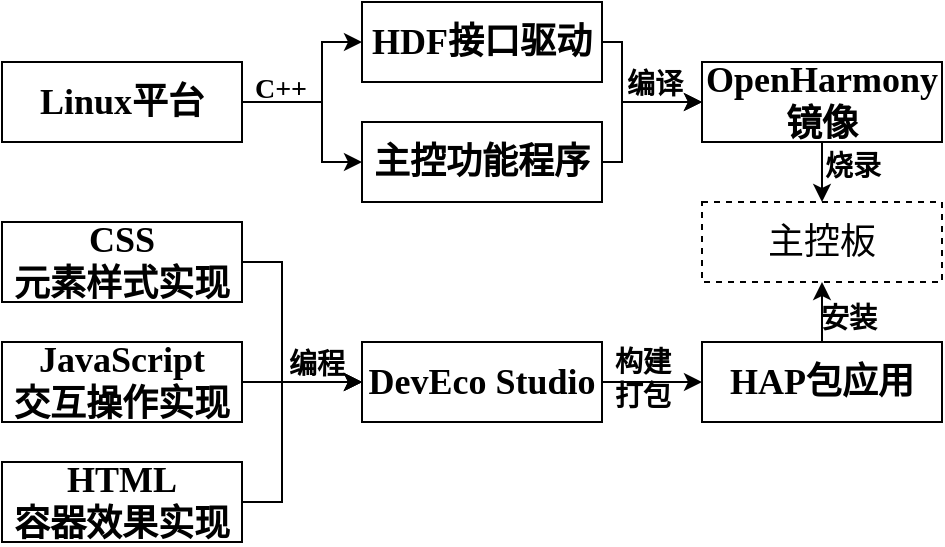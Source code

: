 <mxfile version="24.3.1" type="github">
  <diagram name="第 1 页" id="2_IE47lKfN76LWp6ATUV">
    <mxGraphModel dx="1235" dy="624" grid="1" gridSize="10" guides="1" tooltips="1" connect="1" arrows="1" fold="1" page="1" pageScale="1" pageWidth="827" pageHeight="1169" math="0" shadow="0">
      <root>
        <mxCell id="0" />
        <mxCell id="1" parent="0" />
        <mxCell id="Oj6p84zpxmfl8PhH78fE-26" style="edgeStyle=orthogonalEdgeStyle;rounded=0;orthogonalLoop=1;jettySize=auto;html=1;exitX=1;exitY=0.5;exitDx=0;exitDy=0;entryX=0;entryY=0.5;entryDx=0;entryDy=0;labelBackgroundColor=none;" edge="1" parent="1" source="Oj6p84zpxmfl8PhH78fE-1" target="Oj6p84zpxmfl8PhH78fE-25">
          <mxGeometry relative="1" as="geometry">
            <Array as="points">
              <mxPoint x="430" y="220" />
              <mxPoint x="430" y="250" />
            </Array>
          </mxGeometry>
        </mxCell>
        <mxCell id="Oj6p84zpxmfl8PhH78fE-1" value="&lt;font face=&quot;Times New Roman&quot; style=&quot;font-size: 18px;&quot;&gt;HDF&lt;/font&gt;&lt;font face=&quot;宋体&quot; style=&quot;font-size: 18px;&quot;&gt;接口驱动&lt;/font&gt;" style="rounded=0;whiteSpace=wrap;html=1;fontStyle=1;fontSize=18;labelBackgroundColor=none;fillColor=none;" vertex="1" parent="1">
          <mxGeometry x="300" y="200" width="120" height="40" as="geometry" />
        </mxCell>
        <mxCell id="Oj6p84zpxmfl8PhH78fE-27" style="edgeStyle=orthogonalEdgeStyle;rounded=0;orthogonalLoop=1;jettySize=auto;html=1;exitX=1;exitY=0.5;exitDx=0;exitDy=0;entryX=0;entryY=0.5;entryDx=0;entryDy=0;labelBackgroundColor=none;" edge="1" parent="1" source="Oj6p84zpxmfl8PhH78fE-2" target="Oj6p84zpxmfl8PhH78fE-25">
          <mxGeometry relative="1" as="geometry">
            <Array as="points">
              <mxPoint x="430" y="280" />
              <mxPoint x="430" y="250" />
            </Array>
          </mxGeometry>
        </mxCell>
        <mxCell id="Oj6p84zpxmfl8PhH78fE-28" value="编译" style="edgeLabel;html=1;align=center;verticalAlign=middle;resizable=0;points=[];labelBackgroundColor=none;fontFamily=宋体;fontStyle=1;fontSize=14;" vertex="1" connectable="0" parent="Oj6p84zpxmfl8PhH78fE-27">
          <mxGeometry x="0.221" y="1" relative="1" as="geometry">
            <mxPoint x="7" y="-7" as="offset" />
          </mxGeometry>
        </mxCell>
        <mxCell id="Oj6p84zpxmfl8PhH78fE-2" value="&lt;font face=&quot;宋体&quot; style=&quot;font-size: 18px;&quot;&gt;主控功能程序&lt;/font&gt;" style="rounded=0;whiteSpace=wrap;html=1;fontStyle=1;fontSize=18;labelBackgroundColor=none;fillColor=none;" vertex="1" parent="1">
          <mxGeometry x="300" y="260" width="120" height="40" as="geometry" />
        </mxCell>
        <mxCell id="Oj6p84zpxmfl8PhH78fE-36" style="edgeStyle=orthogonalEdgeStyle;rounded=0;orthogonalLoop=1;jettySize=auto;html=1;exitX=0.5;exitY=0;exitDx=0;exitDy=0;entryX=0.5;entryY=1;entryDx=0;entryDy=0;" edge="1" parent="1" source="Oj6p84zpxmfl8PhH78fE-3" target="Oj6p84zpxmfl8PhH78fE-31">
          <mxGeometry relative="1" as="geometry" />
        </mxCell>
        <mxCell id="Oj6p84zpxmfl8PhH78fE-37" value="安装" style="edgeLabel;html=1;align=center;verticalAlign=middle;resizable=0;points=[];labelBackgroundColor=none;fontFamily=宋体;fontStyle=1;fontSize=14;" vertex="1" connectable="0" parent="Oj6p84zpxmfl8PhH78fE-36">
          <mxGeometry x="-0.262" relative="1" as="geometry">
            <mxPoint x="13" as="offset" />
          </mxGeometry>
        </mxCell>
        <mxCell id="Oj6p84zpxmfl8PhH78fE-3" value="&lt;font face=&quot;Times New Roman&quot; style=&quot;font-size: 18px;&quot;&gt;HAP&lt;/font&gt;&lt;font face=&quot;宋体&quot; style=&quot;font-size: 18px;&quot;&gt;包应用&lt;/font&gt;" style="rounded=0;whiteSpace=wrap;html=1;fontStyle=1;fontSize=18;labelBackgroundColor=none;fillColor=none;" vertex="1" parent="1">
          <mxGeometry x="470" y="370" width="120" height="40" as="geometry" />
        </mxCell>
        <mxCell id="Oj6p84zpxmfl8PhH78fE-15" style="edgeStyle=orthogonalEdgeStyle;rounded=0;orthogonalLoop=1;jettySize=auto;html=1;exitX=1;exitY=0.5;exitDx=0;exitDy=0;entryX=0;entryY=0.5;entryDx=0;entryDy=0;labelBackgroundColor=none;" edge="1" parent="1" source="Oj6p84zpxmfl8PhH78fE-5" target="Oj6p84zpxmfl8PhH78fE-9">
          <mxGeometry relative="1" as="geometry" />
        </mxCell>
        <mxCell id="Oj6p84zpxmfl8PhH78fE-5" value="JavaScript&lt;div style=&quot;font-size: 18px;&quot;&gt;&lt;font face=&quot;宋体&quot; style=&quot;font-size: 18px;&quot;&gt;交互操作实现&lt;/font&gt;&lt;/div&gt;" style="rounded=0;whiteSpace=wrap;html=1;fontFamily=Times New Roman;fontStyle=1;fontSize=18;labelBackgroundColor=none;fillColor=none;" vertex="1" parent="1">
          <mxGeometry x="120" y="370" width="120" height="40" as="geometry" />
        </mxCell>
        <mxCell id="Oj6p84zpxmfl8PhH78fE-17" style="edgeStyle=orthogonalEdgeStyle;rounded=0;orthogonalLoop=1;jettySize=auto;html=1;exitX=1;exitY=0.5;exitDx=0;exitDy=0;entryX=0;entryY=0.5;entryDx=0;entryDy=0;labelBackgroundColor=none;" edge="1" parent="1" source="Oj6p84zpxmfl8PhH78fE-6" target="Oj6p84zpxmfl8PhH78fE-9">
          <mxGeometry relative="1" as="geometry">
            <Array as="points">
              <mxPoint x="260" y="330" />
              <mxPoint x="260" y="390" />
            </Array>
          </mxGeometry>
        </mxCell>
        <mxCell id="Oj6p84zpxmfl8PhH78fE-6" value="CSS&lt;div style=&quot;font-size: 18px;&quot;&gt;&lt;font face=&quot;宋体&quot; style=&quot;font-size: 18px;&quot;&gt;元素样式实现&lt;/font&gt;&lt;/div&gt;" style="rounded=0;whiteSpace=wrap;html=1;fontFamily=Times New Roman;fontStyle=1;fontSize=18;labelBackgroundColor=none;fillColor=none;" vertex="1" parent="1">
          <mxGeometry x="120" y="310" width="120" height="40" as="geometry" />
        </mxCell>
        <mxCell id="Oj6p84zpxmfl8PhH78fE-16" style="edgeStyle=orthogonalEdgeStyle;rounded=0;orthogonalLoop=1;jettySize=auto;html=1;exitX=1;exitY=0.5;exitDx=0;exitDy=0;entryX=0;entryY=0.5;entryDx=0;entryDy=0;labelBackgroundColor=none;" edge="1" parent="1" source="Oj6p84zpxmfl8PhH78fE-7" target="Oj6p84zpxmfl8PhH78fE-9">
          <mxGeometry relative="1" as="geometry">
            <Array as="points">
              <mxPoint x="260" y="450" />
              <mxPoint x="260" y="390" />
            </Array>
          </mxGeometry>
        </mxCell>
        <mxCell id="Oj6p84zpxmfl8PhH78fE-18" value="编程" style="edgeLabel;html=1;align=center;verticalAlign=middle;resizable=0;points=[];labelBackgroundColor=none;fontFamily=宋体;fontStyle=1;fontSize=14;" vertex="1" connectable="0" parent="Oj6p84zpxmfl8PhH78fE-16">
          <mxGeometry x="0.594" relative="1" as="geometry">
            <mxPoint x="1" y="-8" as="offset" />
          </mxGeometry>
        </mxCell>
        <mxCell id="Oj6p84zpxmfl8PhH78fE-7" value="HTML&lt;div style=&quot;font-size: 18px;&quot;&gt;&lt;font face=&quot;宋体&quot; style=&quot;font-size: 18px;&quot;&gt;容器效果实现&lt;/font&gt;&lt;/div&gt;" style="rounded=0;whiteSpace=wrap;html=1;fontFamily=Times New Roman;fontStyle=1;fontSize=18;labelBackgroundColor=none;fillColor=none;" vertex="1" parent="1">
          <mxGeometry x="120" y="430" width="120" height="40" as="geometry" />
        </mxCell>
        <mxCell id="Oj6p84zpxmfl8PhH78fE-22" style="edgeStyle=orthogonalEdgeStyle;rounded=0;orthogonalLoop=1;jettySize=auto;html=1;exitX=1;exitY=0.5;exitDx=0;exitDy=0;entryX=0;entryY=0.5;entryDx=0;entryDy=0;labelBackgroundColor=none;" edge="1" parent="1" source="Oj6p84zpxmfl8PhH78fE-8" target="Oj6p84zpxmfl8PhH78fE-1">
          <mxGeometry relative="1" as="geometry">
            <Array as="points">
              <mxPoint x="280" y="250" />
              <mxPoint x="280" y="220" />
            </Array>
          </mxGeometry>
        </mxCell>
        <mxCell id="Oj6p84zpxmfl8PhH78fE-23" style="edgeStyle=orthogonalEdgeStyle;rounded=0;orthogonalLoop=1;jettySize=auto;html=1;exitX=1;exitY=0.5;exitDx=0;exitDy=0;entryX=0;entryY=0.5;entryDx=0;entryDy=0;labelBackgroundColor=none;" edge="1" parent="1" source="Oj6p84zpxmfl8PhH78fE-8" target="Oj6p84zpxmfl8PhH78fE-2">
          <mxGeometry relative="1" as="geometry">
            <Array as="points">
              <mxPoint x="280" y="250" />
              <mxPoint x="280" y="280" />
            </Array>
          </mxGeometry>
        </mxCell>
        <mxCell id="Oj6p84zpxmfl8PhH78fE-24" value="&lt;font face=&quot;Times New Roman&quot; style=&quot;font-size: 14px;&quot;&gt;C++&lt;/font&gt;" style="edgeLabel;html=1;align=center;verticalAlign=middle;resizable=0;points=[];labelBackgroundColor=none;fontStyle=1" vertex="1" connectable="0" parent="Oj6p84zpxmfl8PhH78fE-23">
          <mxGeometry x="-0.55" y="2" relative="1" as="geometry">
            <mxPoint x="-1" y="-4" as="offset" />
          </mxGeometry>
        </mxCell>
        <mxCell id="Oj6p84zpxmfl8PhH78fE-8" value="&lt;font face=&quot;Times New Roman&quot; style=&quot;font-size: 18px;&quot;&gt;Linux&lt;/font&gt;&lt;font face=&quot;宋体&quot; style=&quot;font-size: 18px;&quot;&gt;平台&lt;/font&gt;" style="rounded=0;whiteSpace=wrap;html=1;fontStyle=1;fontSize=18;labelBackgroundColor=none;fillColor=none;" vertex="1" parent="1">
          <mxGeometry x="120" y="230" width="120" height="40" as="geometry" />
        </mxCell>
        <mxCell id="Oj6p84zpxmfl8PhH78fE-19" style="edgeStyle=orthogonalEdgeStyle;rounded=0;orthogonalLoop=1;jettySize=auto;html=1;exitX=1;exitY=0.5;exitDx=0;exitDy=0;entryX=0;entryY=0.5;entryDx=0;entryDy=0;labelBackgroundColor=none;" edge="1" parent="1" source="Oj6p84zpxmfl8PhH78fE-9" target="Oj6p84zpxmfl8PhH78fE-3">
          <mxGeometry relative="1" as="geometry" />
        </mxCell>
        <mxCell id="Oj6p84zpxmfl8PhH78fE-20" value="构建&lt;div style=&quot;font-size: 14px;&quot;&gt;打包&lt;/div&gt;" style="edgeLabel;html=1;align=center;verticalAlign=middle;resizable=0;points=[];labelBackgroundColor=none;fontFamily=宋体;fontStyle=1;fontSize=14;" vertex="1" connectable="0" parent="Oj6p84zpxmfl8PhH78fE-19">
          <mxGeometry x="-0.228" y="2" relative="1" as="geometry">
            <mxPoint y="1" as="offset" />
          </mxGeometry>
        </mxCell>
        <mxCell id="Oj6p84zpxmfl8PhH78fE-9" value="&lt;font face=&quot;Times New Roman&quot; style=&quot;font-size: 18px;&quot;&gt;DevEco Studio&lt;/font&gt;" style="rounded=0;whiteSpace=wrap;html=1;fontStyle=1;fontSize=18;labelBackgroundColor=none;fillColor=none;" vertex="1" parent="1">
          <mxGeometry x="300" y="370" width="120" height="40" as="geometry" />
        </mxCell>
        <mxCell id="Oj6p84zpxmfl8PhH78fE-34" style="edgeStyle=orthogonalEdgeStyle;rounded=0;orthogonalLoop=1;jettySize=auto;html=1;exitX=0.5;exitY=1;exitDx=0;exitDy=0;entryX=0.5;entryY=0;entryDx=0;entryDy=0;" edge="1" parent="1" source="Oj6p84zpxmfl8PhH78fE-25" target="Oj6p84zpxmfl8PhH78fE-31">
          <mxGeometry relative="1" as="geometry" />
        </mxCell>
        <mxCell id="Oj6p84zpxmfl8PhH78fE-35" value="烧录" style="edgeLabel;html=1;align=center;verticalAlign=middle;resizable=0;points=[];labelBackgroundColor=none;fontFamily=宋体;fontStyle=1;fontSize=14;" vertex="1" connectable="0" parent="Oj6p84zpxmfl8PhH78fE-34">
          <mxGeometry x="-0.129" y="2" relative="1" as="geometry">
            <mxPoint x="13" as="offset" />
          </mxGeometry>
        </mxCell>
        <mxCell id="Oj6p84zpxmfl8PhH78fE-25" value="&lt;font face=&quot;Times New Roman&quot; style=&quot;font-size: 18px;&quot;&gt;OpenHarmony&lt;/font&gt;&lt;font face=&quot;宋体&quot; style=&quot;font-size: 18px;&quot;&gt;镜像&lt;/font&gt;" style="rounded=0;whiteSpace=wrap;html=1;fontStyle=1;labelBackgroundColor=none;fillColor=none;" vertex="1" parent="1">
          <mxGeometry x="470" y="230" width="120" height="40" as="geometry" />
        </mxCell>
        <mxCell id="Oj6p84zpxmfl8PhH78fE-31" value="&lt;span style=&quot;font-family: 宋体; font-size: 18px;&quot;&gt;主控板&lt;/span&gt;" style="rounded=0;whiteSpace=wrap;html=1;labelBackgroundColor=none;fillColor=none;dashed=1;" vertex="1" parent="1">
          <mxGeometry x="470" y="300" width="120" height="40" as="geometry" />
        </mxCell>
      </root>
    </mxGraphModel>
  </diagram>
</mxfile>
